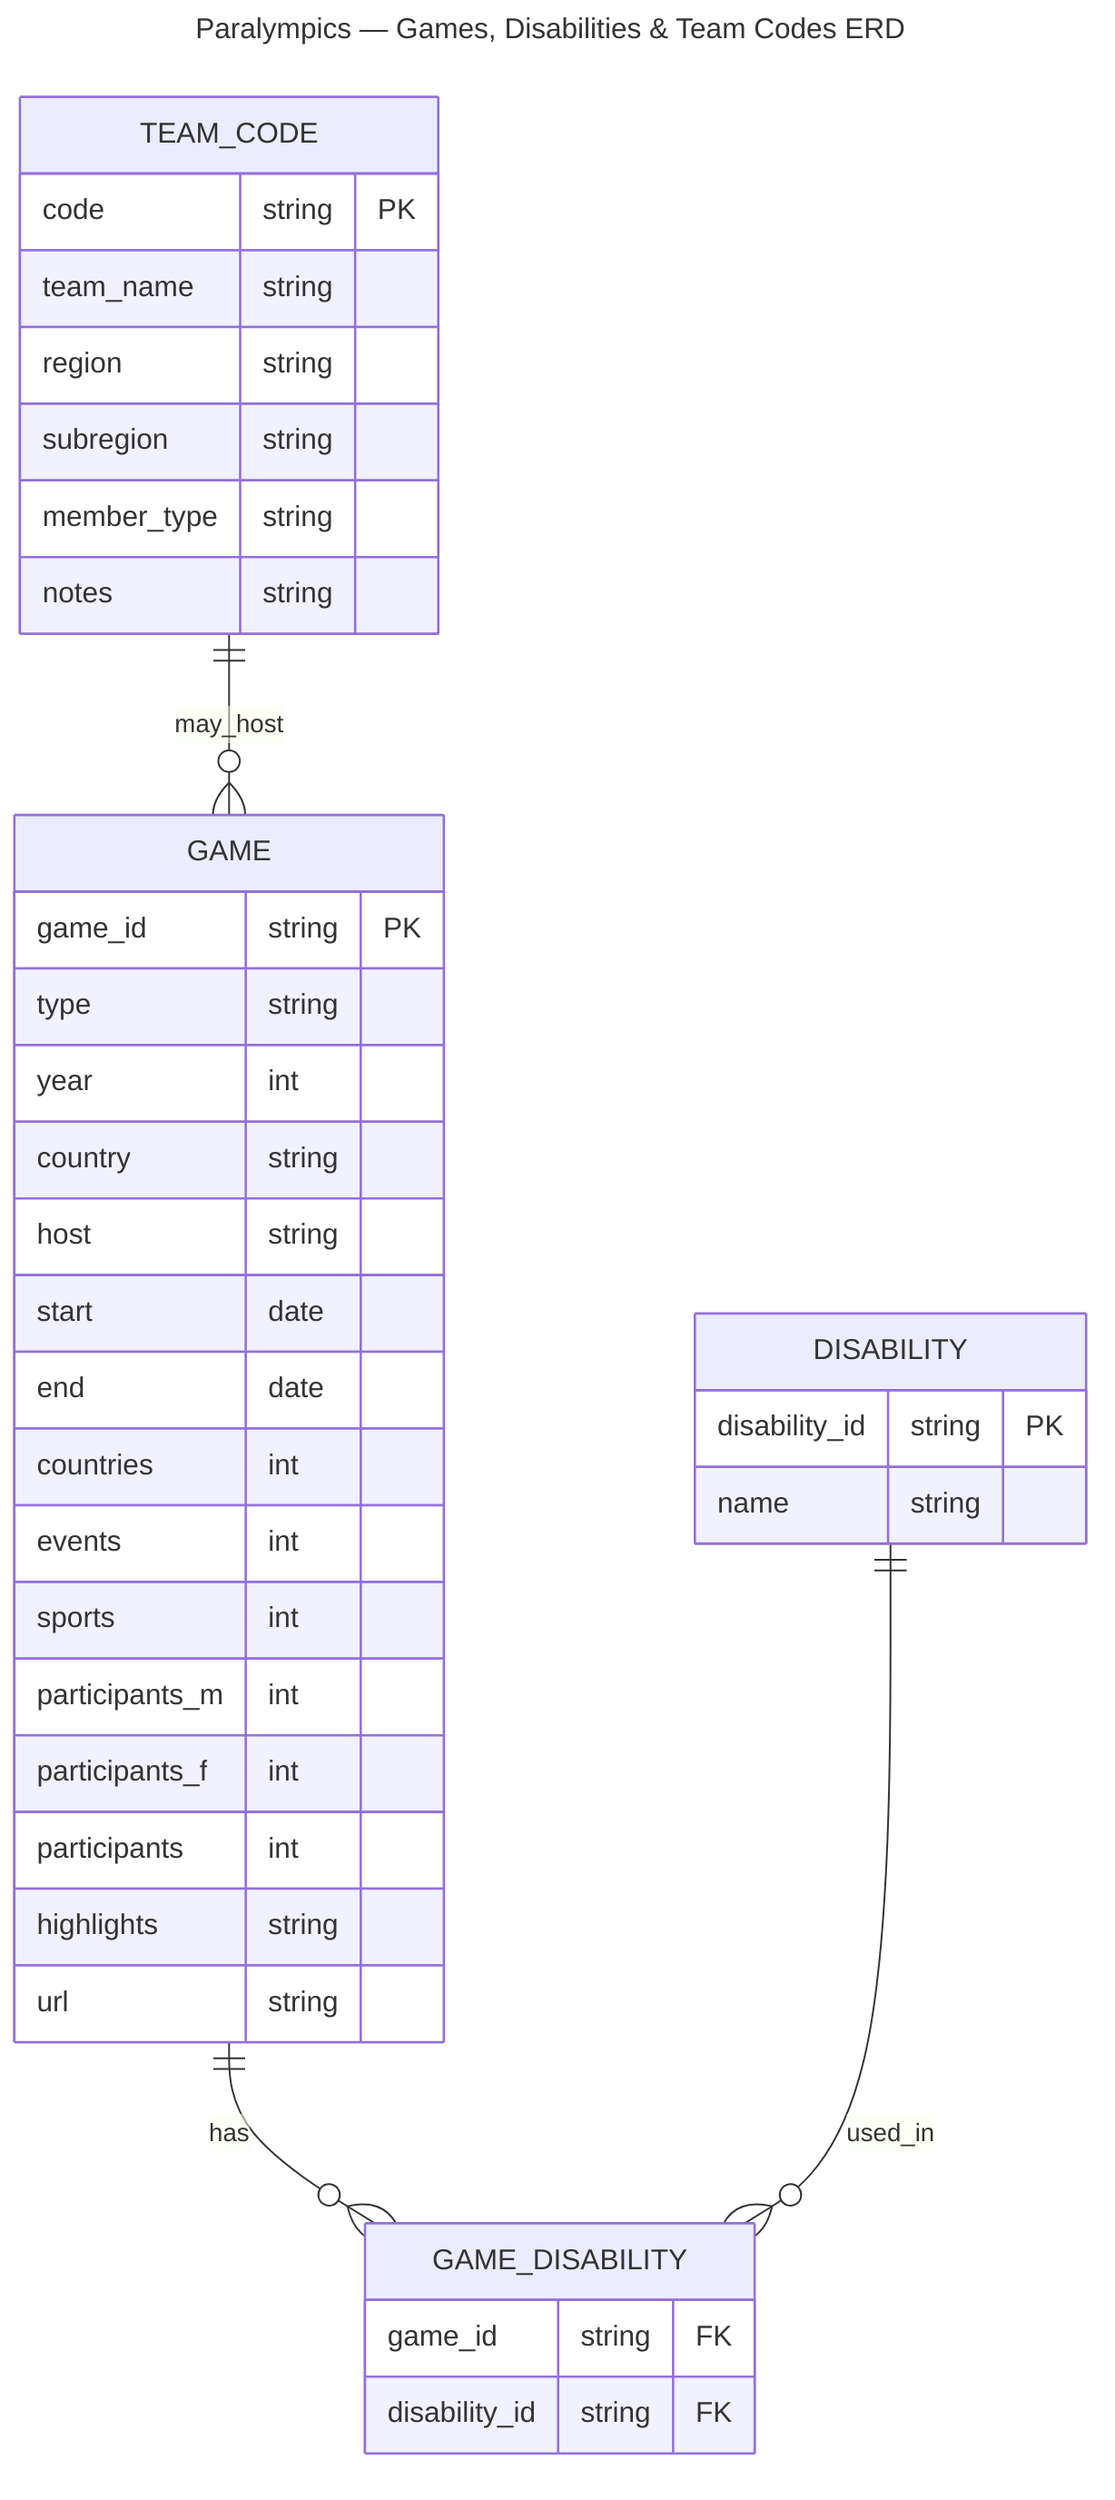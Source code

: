 ---
title: Paralympics — Games, Disabilities & Team Codes ERD
created: 2025-10-29
---

erDiagram
    %% Entities derived from: games_df (games sheet), disability_df (derived from games.disabilities_included), df_codes (team_codes sheet)

    %% GAME: rows from 'games' sheet (use surrogate game_id as PK)
    GAME {
        game_id string PK
        type string
        year int
        country string
        host string
        start date
        end date
        countries int
        events int
        sports int
        participants_m int
        participants_f int
        participants int
        highlights string
        url string
    }

    %% DISABILITY: catalogue of disability categories (derived from splitting games.disabilities_included)
    DISABILITY {
        disability_id string PK
        name string
    }

    %% GAME_DISABILITY: many-to-many between GAME and DISABILITY (one game may include multiple disabilities)
    GAME_DISABILITY {
        game_id string FK
        disability_id string FK
    }

    %% TEAM_CODE: from 'team_codes' sheet
    TEAM_CODE {
        code string PK
        team_name string
        region string
        subregion string
        member_type string
        notes string
    }

    %% Relationships
    GAME ||--o{ GAME_DISABILITY : has
    DISABILITY ||--o{ GAME_DISABILITY : "used_in"

    %% Optional mapping: a GAME may be associated with a TEAM_CODE (e.g., host country code) if you map GAME.country -> TEAM_CODE.team_name
    TEAM_CODE ||--o{ GAME : "may_host"